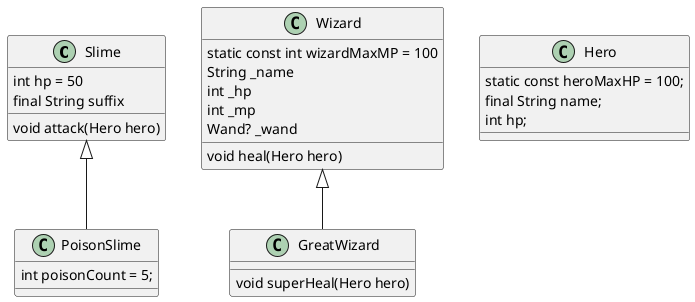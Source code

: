 @startuml
'https://plantuml.com/class-diagram

class Slime {
    int hp = 50
    final String suffix
    void attack(Hero hero)
}

class PoisonSlime extends Slime {
    int poisonCount = 5;
}

class Wizard {
    static const int wizardMaxMP = 100
    String _name
    int _hp
    int _mp
    Wand? _wand
    void heal(Hero hero)
}

class GreatWizard extends Wizard {
    void superHeal(Hero hero)
}

class Hero {
    static const heroMaxHP = 100;
    final String name;
    int hp;
}

@enduml